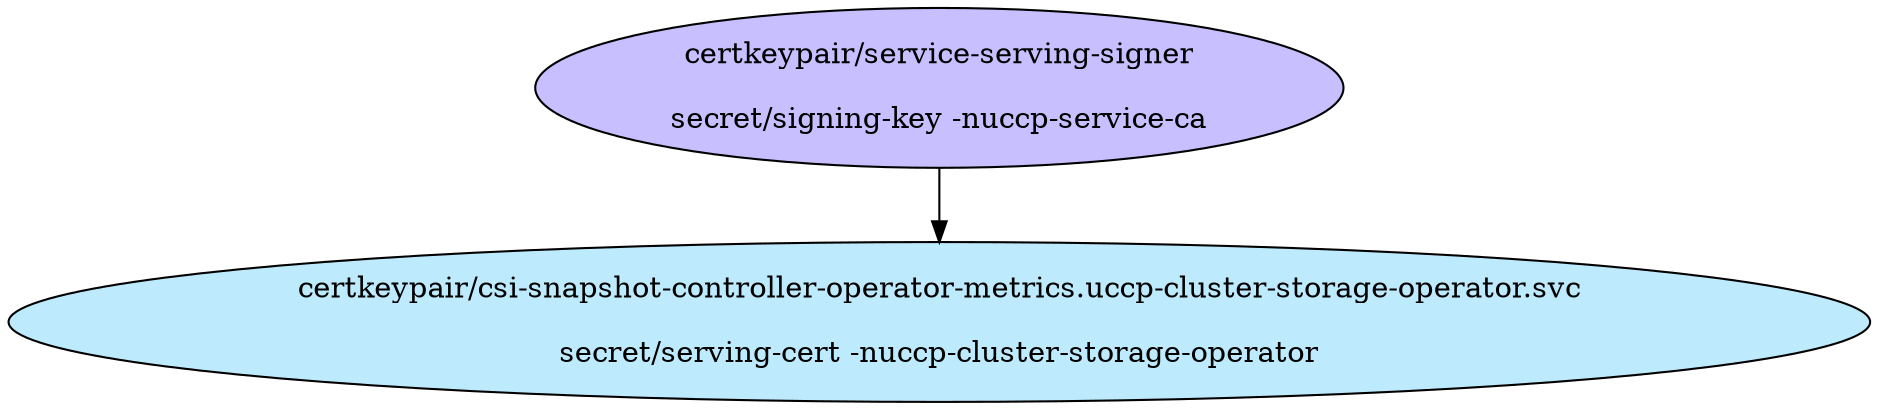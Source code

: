 digraph "Local Certificate" {
  // Node definitions.
  1 [
    label="certkeypair/service-serving-signer\n\nsecret/signing-key -nuccp-service-ca\n"
    style=filled
    fillcolor="#c7bfff"
  ];
  41 [
    label="certkeypair/csi-snapshot-controller-operator-metrics.uccp-cluster-storage-operator.svc\n\nsecret/serving-cert -nuccp-cluster-storage-operator\n"
    style=filled
    fillcolor="#bdebfd"
  ];

  // Edge definitions.
  1 -> 41;
}